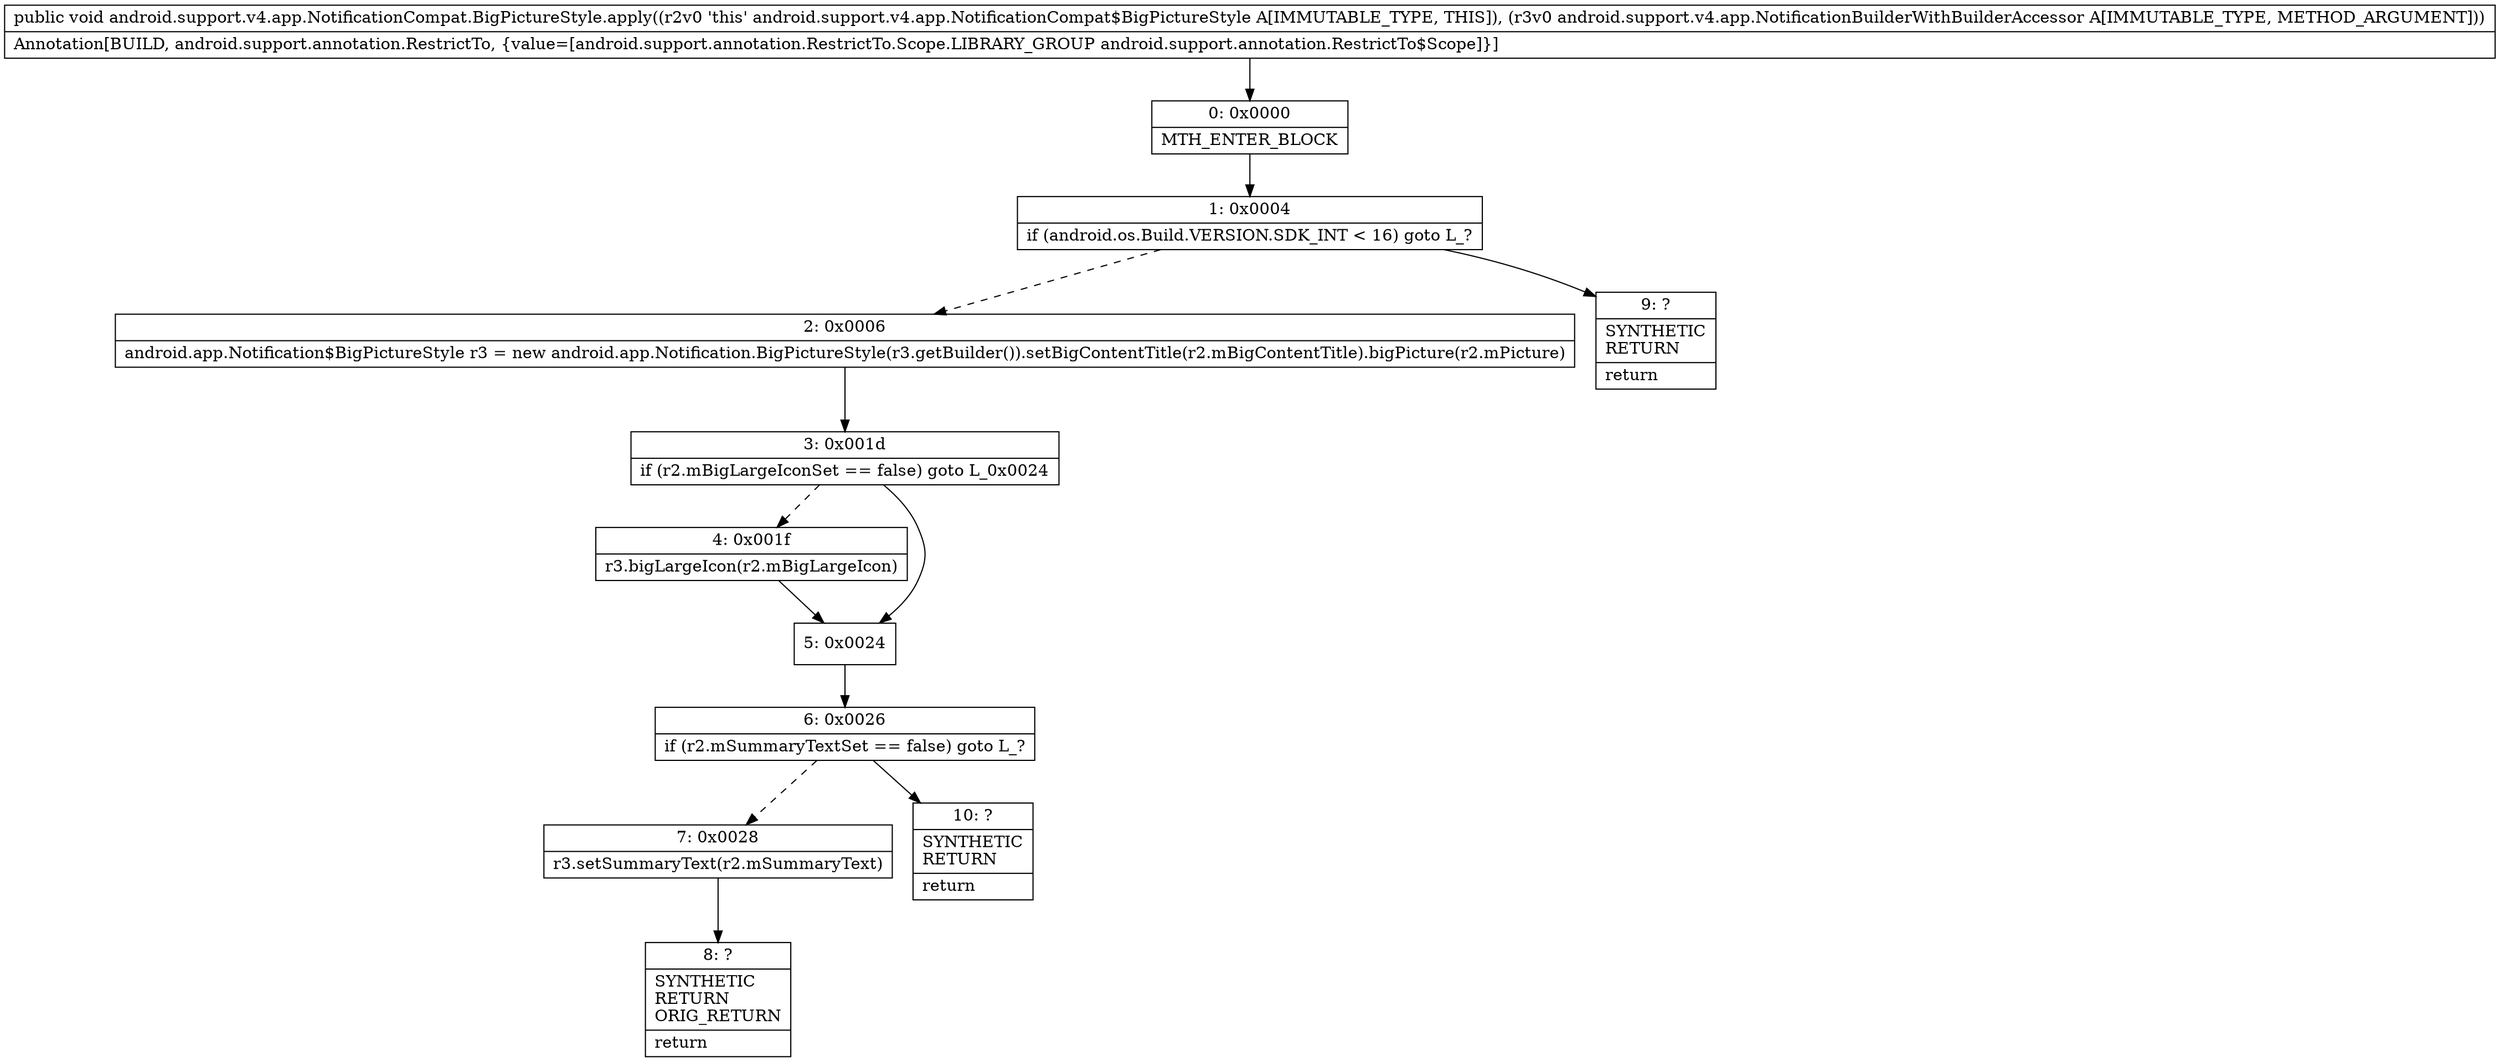 digraph "CFG forandroid.support.v4.app.NotificationCompat.BigPictureStyle.apply(Landroid\/support\/v4\/app\/NotificationBuilderWithBuilderAccessor;)V" {
Node_0 [shape=record,label="{0\:\ 0x0000|MTH_ENTER_BLOCK\l}"];
Node_1 [shape=record,label="{1\:\ 0x0004|if (android.os.Build.VERSION.SDK_INT \< 16) goto L_?\l}"];
Node_2 [shape=record,label="{2\:\ 0x0006|android.app.Notification$BigPictureStyle r3 = new android.app.Notification.BigPictureStyle(r3.getBuilder()).setBigContentTitle(r2.mBigContentTitle).bigPicture(r2.mPicture)\l}"];
Node_3 [shape=record,label="{3\:\ 0x001d|if (r2.mBigLargeIconSet == false) goto L_0x0024\l}"];
Node_4 [shape=record,label="{4\:\ 0x001f|r3.bigLargeIcon(r2.mBigLargeIcon)\l}"];
Node_5 [shape=record,label="{5\:\ 0x0024}"];
Node_6 [shape=record,label="{6\:\ 0x0026|if (r2.mSummaryTextSet == false) goto L_?\l}"];
Node_7 [shape=record,label="{7\:\ 0x0028|r3.setSummaryText(r2.mSummaryText)\l}"];
Node_8 [shape=record,label="{8\:\ ?|SYNTHETIC\lRETURN\lORIG_RETURN\l|return\l}"];
Node_9 [shape=record,label="{9\:\ ?|SYNTHETIC\lRETURN\l|return\l}"];
Node_10 [shape=record,label="{10\:\ ?|SYNTHETIC\lRETURN\l|return\l}"];
MethodNode[shape=record,label="{public void android.support.v4.app.NotificationCompat.BigPictureStyle.apply((r2v0 'this' android.support.v4.app.NotificationCompat$BigPictureStyle A[IMMUTABLE_TYPE, THIS]), (r3v0 android.support.v4.app.NotificationBuilderWithBuilderAccessor A[IMMUTABLE_TYPE, METHOD_ARGUMENT]))  | Annotation[BUILD, android.support.annotation.RestrictTo, \{value=[android.support.annotation.RestrictTo.Scope.LIBRARY_GROUP android.support.annotation.RestrictTo$Scope]\}]\l}"];
MethodNode -> Node_0;
Node_0 -> Node_1;
Node_1 -> Node_2[style=dashed];
Node_1 -> Node_9;
Node_2 -> Node_3;
Node_3 -> Node_4[style=dashed];
Node_3 -> Node_5;
Node_4 -> Node_5;
Node_5 -> Node_6;
Node_6 -> Node_7[style=dashed];
Node_6 -> Node_10;
Node_7 -> Node_8;
}

